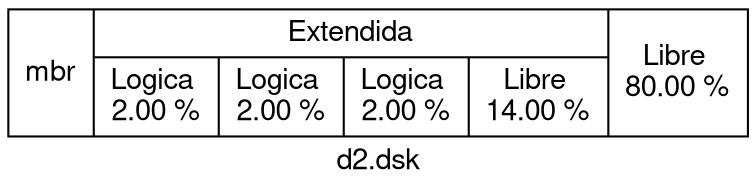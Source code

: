 digraph G {
fontname="Helvetica,Arial,sans-serif"
node [fontname="Helvetica,Arial,sans-serif"]
rankdir=TB;
 node [shape=record];
label="d2.dsk"
a[label = " mbr| {Extendida | {Logica \n2.00 %| Logica \n2.00 %| Logica \n2.00 %| Libre \n14.00 %}}| Libre \n80.00 %"]}
